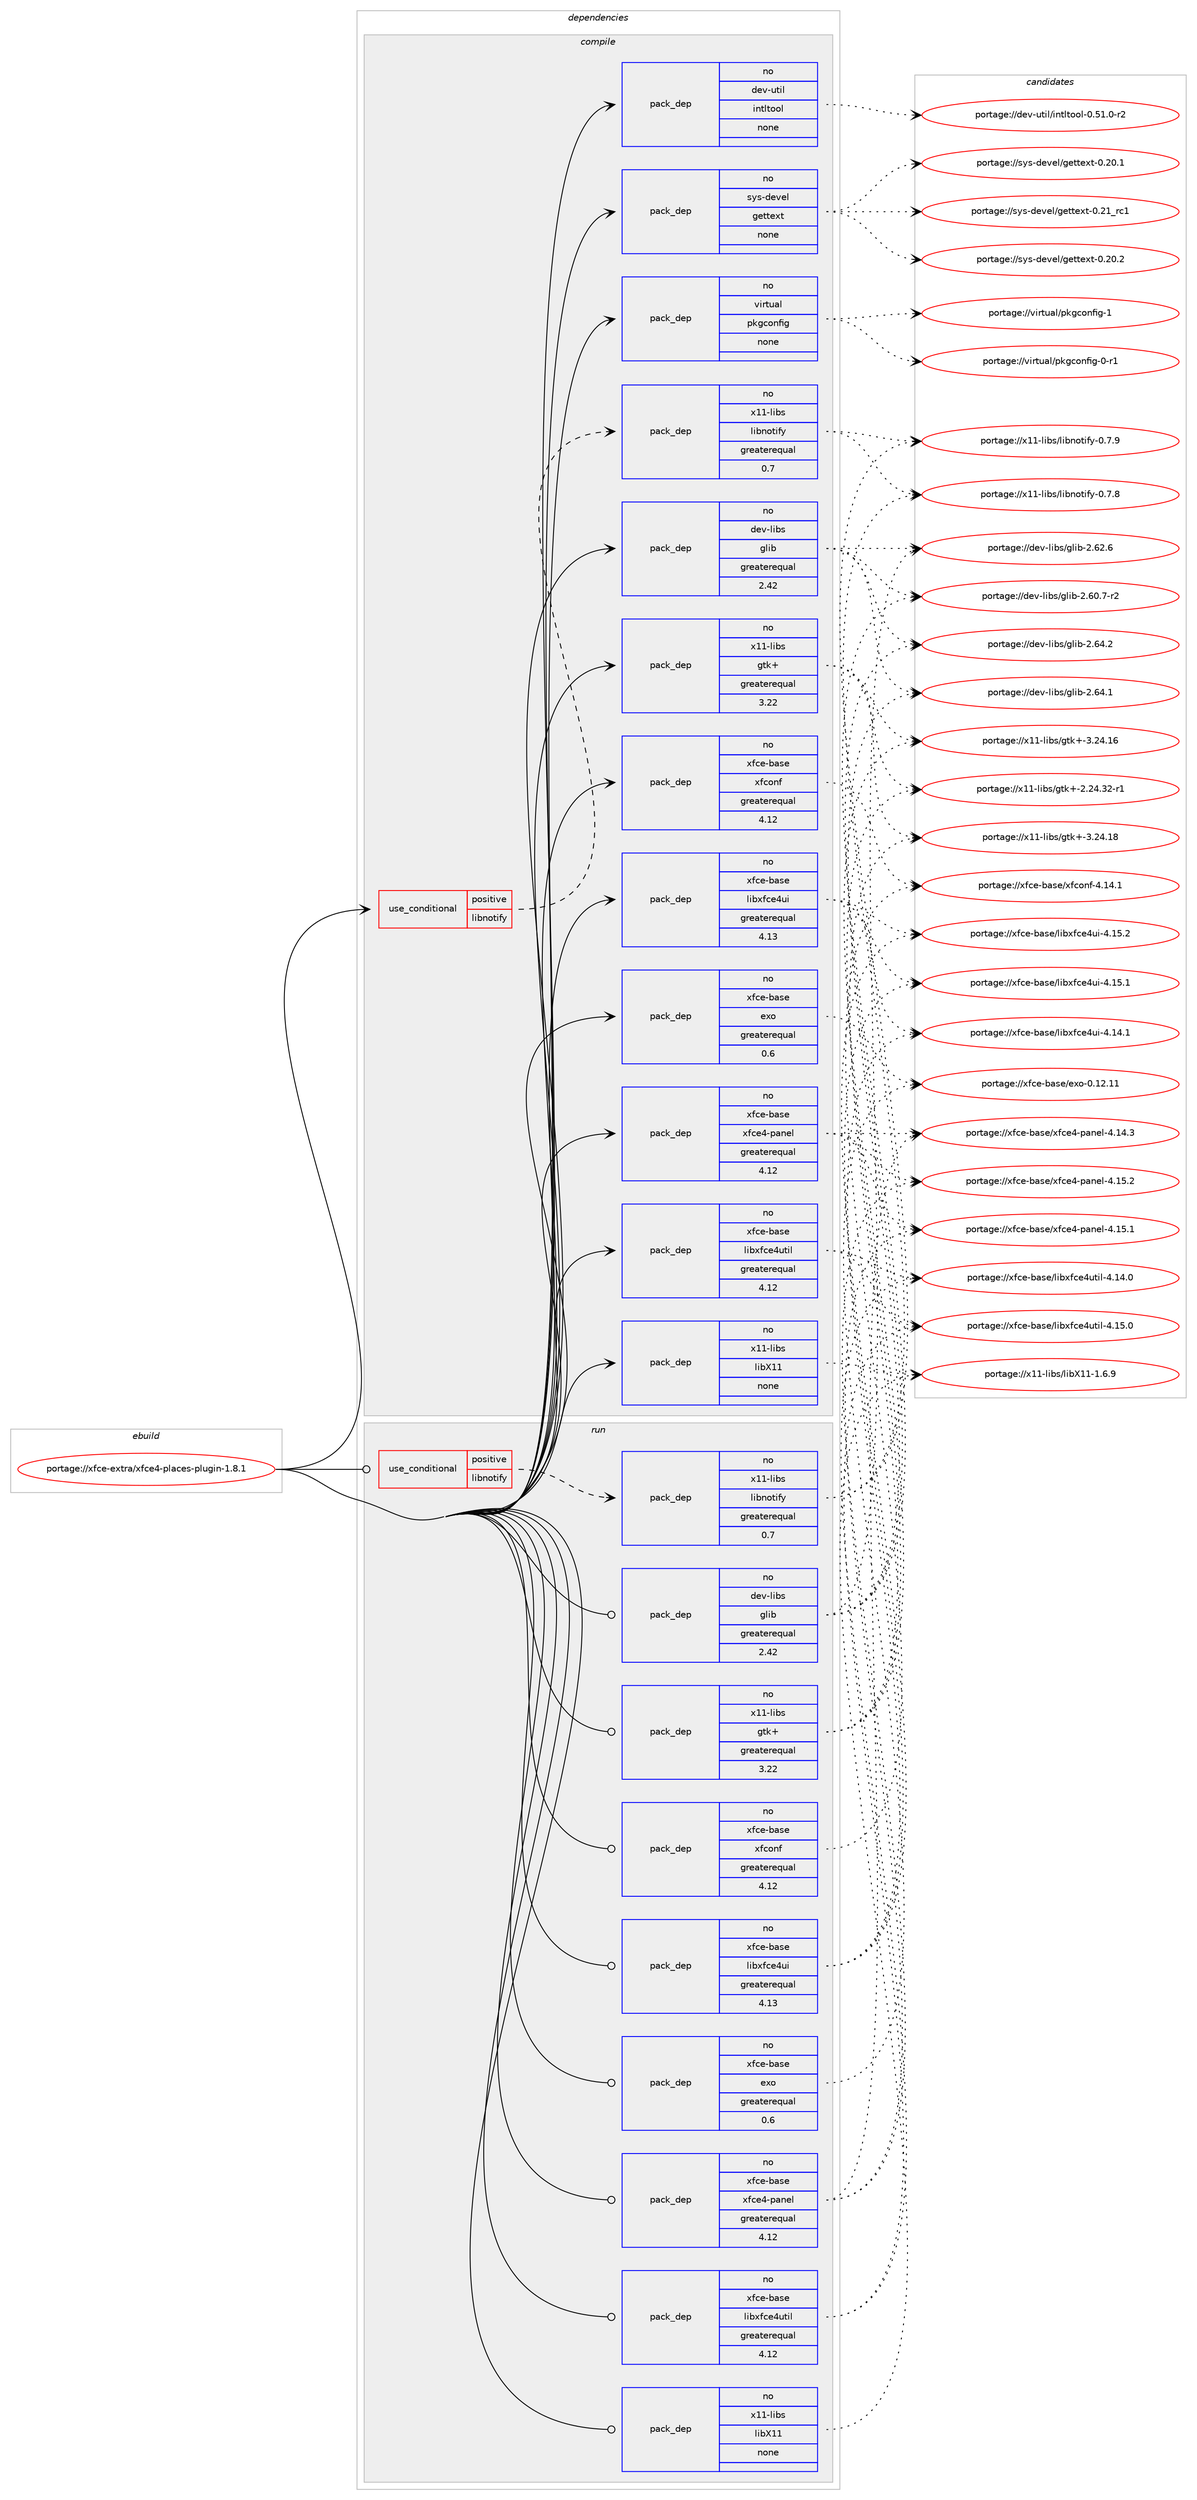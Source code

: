 digraph prolog {

# *************
# Graph options
# *************

newrank=true;
concentrate=true;
compound=true;
graph [rankdir=LR,fontname=Helvetica,fontsize=10,ranksep=1.5];#, ranksep=2.5, nodesep=0.2];
edge  [arrowhead=vee];
node  [fontname=Helvetica,fontsize=10];

# **********
# The ebuild
# **********

subgraph cluster_leftcol {
color=gray;
rank=same;
label=<<i>ebuild</i>>;
id [label="portage://xfce-extra/xfce4-places-plugin-1.8.1", color=red, width=4, href="../xfce-extra/xfce4-places-plugin-1.8.1.svg"];
}

# ****************
# The dependencies
# ****************

subgraph cluster_midcol {
color=gray;
label=<<i>dependencies</i>>;
subgraph cluster_compile {
fillcolor="#eeeeee";
style=filled;
label=<<i>compile</i>>;
subgraph cond31 {
dependency251 [label=<<TABLE BORDER="0" CELLBORDER="1" CELLSPACING="0" CELLPADDING="4"><TR><TD ROWSPAN="3" CELLPADDING="10">use_conditional</TD></TR><TR><TD>positive</TD></TR><TR><TD>libnotify</TD></TR></TABLE>>, shape=none, color=red];
subgraph pack221 {
dependency252 [label=<<TABLE BORDER="0" CELLBORDER="1" CELLSPACING="0" CELLPADDING="4" WIDTH="220"><TR><TD ROWSPAN="6" CELLPADDING="30">pack_dep</TD></TR><TR><TD WIDTH="110">no</TD></TR><TR><TD>x11-libs</TD></TR><TR><TD>libnotify</TD></TR><TR><TD>greaterequal</TD></TR><TR><TD>0.7</TD></TR></TABLE>>, shape=none, color=blue];
}
dependency251:e -> dependency252:w [weight=20,style="dashed",arrowhead="vee"];
}
id:e -> dependency251:w [weight=20,style="solid",arrowhead="vee"];
subgraph pack222 {
dependency253 [label=<<TABLE BORDER="0" CELLBORDER="1" CELLSPACING="0" CELLPADDING="4" WIDTH="220"><TR><TD ROWSPAN="6" CELLPADDING="30">pack_dep</TD></TR><TR><TD WIDTH="110">no</TD></TR><TR><TD>dev-libs</TD></TR><TR><TD>glib</TD></TR><TR><TD>greaterequal</TD></TR><TR><TD>2.42</TD></TR></TABLE>>, shape=none, color=blue];
}
id:e -> dependency253:w [weight=20,style="solid",arrowhead="vee"];
subgraph pack223 {
dependency254 [label=<<TABLE BORDER="0" CELLBORDER="1" CELLSPACING="0" CELLPADDING="4" WIDTH="220"><TR><TD ROWSPAN="6" CELLPADDING="30">pack_dep</TD></TR><TR><TD WIDTH="110">no</TD></TR><TR><TD>dev-util</TD></TR><TR><TD>intltool</TD></TR><TR><TD>none</TD></TR><TR><TD></TD></TR></TABLE>>, shape=none, color=blue];
}
id:e -> dependency254:w [weight=20,style="solid",arrowhead="vee"];
subgraph pack224 {
dependency255 [label=<<TABLE BORDER="0" CELLBORDER="1" CELLSPACING="0" CELLPADDING="4" WIDTH="220"><TR><TD ROWSPAN="6" CELLPADDING="30">pack_dep</TD></TR><TR><TD WIDTH="110">no</TD></TR><TR><TD>sys-devel</TD></TR><TR><TD>gettext</TD></TR><TR><TD>none</TD></TR><TR><TD></TD></TR></TABLE>>, shape=none, color=blue];
}
id:e -> dependency255:w [weight=20,style="solid",arrowhead="vee"];
subgraph pack225 {
dependency256 [label=<<TABLE BORDER="0" CELLBORDER="1" CELLSPACING="0" CELLPADDING="4" WIDTH="220"><TR><TD ROWSPAN="6" CELLPADDING="30">pack_dep</TD></TR><TR><TD WIDTH="110">no</TD></TR><TR><TD>virtual</TD></TR><TR><TD>pkgconfig</TD></TR><TR><TD>none</TD></TR><TR><TD></TD></TR></TABLE>>, shape=none, color=blue];
}
id:e -> dependency256:w [weight=20,style="solid",arrowhead="vee"];
subgraph pack226 {
dependency257 [label=<<TABLE BORDER="0" CELLBORDER="1" CELLSPACING="0" CELLPADDING="4" WIDTH="220"><TR><TD ROWSPAN="6" CELLPADDING="30">pack_dep</TD></TR><TR><TD WIDTH="110">no</TD></TR><TR><TD>x11-libs</TD></TR><TR><TD>gtk+</TD></TR><TR><TD>greaterequal</TD></TR><TR><TD>3.22</TD></TR></TABLE>>, shape=none, color=blue];
}
id:e -> dependency257:w [weight=20,style="solid",arrowhead="vee"];
subgraph pack227 {
dependency258 [label=<<TABLE BORDER="0" CELLBORDER="1" CELLSPACING="0" CELLPADDING="4" WIDTH="220"><TR><TD ROWSPAN="6" CELLPADDING="30">pack_dep</TD></TR><TR><TD WIDTH="110">no</TD></TR><TR><TD>x11-libs</TD></TR><TR><TD>libX11</TD></TR><TR><TD>none</TD></TR><TR><TD></TD></TR></TABLE>>, shape=none, color=blue];
}
id:e -> dependency258:w [weight=20,style="solid",arrowhead="vee"];
subgraph pack228 {
dependency259 [label=<<TABLE BORDER="0" CELLBORDER="1" CELLSPACING="0" CELLPADDING="4" WIDTH="220"><TR><TD ROWSPAN="6" CELLPADDING="30">pack_dep</TD></TR><TR><TD WIDTH="110">no</TD></TR><TR><TD>xfce-base</TD></TR><TR><TD>exo</TD></TR><TR><TD>greaterequal</TD></TR><TR><TD>0.6</TD></TR></TABLE>>, shape=none, color=blue];
}
id:e -> dependency259:w [weight=20,style="solid",arrowhead="vee"];
subgraph pack229 {
dependency260 [label=<<TABLE BORDER="0" CELLBORDER="1" CELLSPACING="0" CELLPADDING="4" WIDTH="220"><TR><TD ROWSPAN="6" CELLPADDING="30">pack_dep</TD></TR><TR><TD WIDTH="110">no</TD></TR><TR><TD>xfce-base</TD></TR><TR><TD>libxfce4ui</TD></TR><TR><TD>greaterequal</TD></TR><TR><TD>4.13</TD></TR></TABLE>>, shape=none, color=blue];
}
id:e -> dependency260:w [weight=20,style="solid",arrowhead="vee"];
subgraph pack230 {
dependency261 [label=<<TABLE BORDER="0" CELLBORDER="1" CELLSPACING="0" CELLPADDING="4" WIDTH="220"><TR><TD ROWSPAN="6" CELLPADDING="30">pack_dep</TD></TR><TR><TD WIDTH="110">no</TD></TR><TR><TD>xfce-base</TD></TR><TR><TD>libxfce4util</TD></TR><TR><TD>greaterequal</TD></TR><TR><TD>4.12</TD></TR></TABLE>>, shape=none, color=blue];
}
id:e -> dependency261:w [weight=20,style="solid",arrowhead="vee"];
subgraph pack231 {
dependency262 [label=<<TABLE BORDER="0" CELLBORDER="1" CELLSPACING="0" CELLPADDING="4" WIDTH="220"><TR><TD ROWSPAN="6" CELLPADDING="30">pack_dep</TD></TR><TR><TD WIDTH="110">no</TD></TR><TR><TD>xfce-base</TD></TR><TR><TD>xfce4-panel</TD></TR><TR><TD>greaterequal</TD></TR><TR><TD>4.12</TD></TR></TABLE>>, shape=none, color=blue];
}
id:e -> dependency262:w [weight=20,style="solid",arrowhead="vee"];
subgraph pack232 {
dependency263 [label=<<TABLE BORDER="0" CELLBORDER="1" CELLSPACING="0" CELLPADDING="4" WIDTH="220"><TR><TD ROWSPAN="6" CELLPADDING="30">pack_dep</TD></TR><TR><TD WIDTH="110">no</TD></TR><TR><TD>xfce-base</TD></TR><TR><TD>xfconf</TD></TR><TR><TD>greaterequal</TD></TR><TR><TD>4.12</TD></TR></TABLE>>, shape=none, color=blue];
}
id:e -> dependency263:w [weight=20,style="solid",arrowhead="vee"];
}
subgraph cluster_compileandrun {
fillcolor="#eeeeee";
style=filled;
label=<<i>compile and run</i>>;
}
subgraph cluster_run {
fillcolor="#eeeeee";
style=filled;
label=<<i>run</i>>;
subgraph cond32 {
dependency264 [label=<<TABLE BORDER="0" CELLBORDER="1" CELLSPACING="0" CELLPADDING="4"><TR><TD ROWSPAN="3" CELLPADDING="10">use_conditional</TD></TR><TR><TD>positive</TD></TR><TR><TD>libnotify</TD></TR></TABLE>>, shape=none, color=red];
subgraph pack233 {
dependency265 [label=<<TABLE BORDER="0" CELLBORDER="1" CELLSPACING="0" CELLPADDING="4" WIDTH="220"><TR><TD ROWSPAN="6" CELLPADDING="30">pack_dep</TD></TR><TR><TD WIDTH="110">no</TD></TR><TR><TD>x11-libs</TD></TR><TR><TD>libnotify</TD></TR><TR><TD>greaterequal</TD></TR><TR><TD>0.7</TD></TR></TABLE>>, shape=none, color=blue];
}
dependency264:e -> dependency265:w [weight=20,style="dashed",arrowhead="vee"];
}
id:e -> dependency264:w [weight=20,style="solid",arrowhead="odot"];
subgraph pack234 {
dependency266 [label=<<TABLE BORDER="0" CELLBORDER="1" CELLSPACING="0" CELLPADDING="4" WIDTH="220"><TR><TD ROWSPAN="6" CELLPADDING="30">pack_dep</TD></TR><TR><TD WIDTH="110">no</TD></TR><TR><TD>dev-libs</TD></TR><TR><TD>glib</TD></TR><TR><TD>greaterequal</TD></TR><TR><TD>2.42</TD></TR></TABLE>>, shape=none, color=blue];
}
id:e -> dependency266:w [weight=20,style="solid",arrowhead="odot"];
subgraph pack235 {
dependency267 [label=<<TABLE BORDER="0" CELLBORDER="1" CELLSPACING="0" CELLPADDING="4" WIDTH="220"><TR><TD ROWSPAN="6" CELLPADDING="30">pack_dep</TD></TR><TR><TD WIDTH="110">no</TD></TR><TR><TD>x11-libs</TD></TR><TR><TD>gtk+</TD></TR><TR><TD>greaterequal</TD></TR><TR><TD>3.22</TD></TR></TABLE>>, shape=none, color=blue];
}
id:e -> dependency267:w [weight=20,style="solid",arrowhead="odot"];
subgraph pack236 {
dependency268 [label=<<TABLE BORDER="0" CELLBORDER="1" CELLSPACING="0" CELLPADDING="4" WIDTH="220"><TR><TD ROWSPAN="6" CELLPADDING="30">pack_dep</TD></TR><TR><TD WIDTH="110">no</TD></TR><TR><TD>x11-libs</TD></TR><TR><TD>libX11</TD></TR><TR><TD>none</TD></TR><TR><TD></TD></TR></TABLE>>, shape=none, color=blue];
}
id:e -> dependency268:w [weight=20,style="solid",arrowhead="odot"];
subgraph pack237 {
dependency269 [label=<<TABLE BORDER="0" CELLBORDER="1" CELLSPACING="0" CELLPADDING="4" WIDTH="220"><TR><TD ROWSPAN="6" CELLPADDING="30">pack_dep</TD></TR><TR><TD WIDTH="110">no</TD></TR><TR><TD>xfce-base</TD></TR><TR><TD>exo</TD></TR><TR><TD>greaterequal</TD></TR><TR><TD>0.6</TD></TR></TABLE>>, shape=none, color=blue];
}
id:e -> dependency269:w [weight=20,style="solid",arrowhead="odot"];
subgraph pack238 {
dependency270 [label=<<TABLE BORDER="0" CELLBORDER="1" CELLSPACING="0" CELLPADDING="4" WIDTH="220"><TR><TD ROWSPAN="6" CELLPADDING="30">pack_dep</TD></TR><TR><TD WIDTH="110">no</TD></TR><TR><TD>xfce-base</TD></TR><TR><TD>libxfce4ui</TD></TR><TR><TD>greaterequal</TD></TR><TR><TD>4.13</TD></TR></TABLE>>, shape=none, color=blue];
}
id:e -> dependency270:w [weight=20,style="solid",arrowhead="odot"];
subgraph pack239 {
dependency271 [label=<<TABLE BORDER="0" CELLBORDER="1" CELLSPACING="0" CELLPADDING="4" WIDTH="220"><TR><TD ROWSPAN="6" CELLPADDING="30">pack_dep</TD></TR><TR><TD WIDTH="110">no</TD></TR><TR><TD>xfce-base</TD></TR><TR><TD>libxfce4util</TD></TR><TR><TD>greaterequal</TD></TR><TR><TD>4.12</TD></TR></TABLE>>, shape=none, color=blue];
}
id:e -> dependency271:w [weight=20,style="solid",arrowhead="odot"];
subgraph pack240 {
dependency272 [label=<<TABLE BORDER="0" CELLBORDER="1" CELLSPACING="0" CELLPADDING="4" WIDTH="220"><TR><TD ROWSPAN="6" CELLPADDING="30">pack_dep</TD></TR><TR><TD WIDTH="110">no</TD></TR><TR><TD>xfce-base</TD></TR><TR><TD>xfce4-panel</TD></TR><TR><TD>greaterequal</TD></TR><TR><TD>4.12</TD></TR></TABLE>>, shape=none, color=blue];
}
id:e -> dependency272:w [weight=20,style="solid",arrowhead="odot"];
subgraph pack241 {
dependency273 [label=<<TABLE BORDER="0" CELLBORDER="1" CELLSPACING="0" CELLPADDING="4" WIDTH="220"><TR><TD ROWSPAN="6" CELLPADDING="30">pack_dep</TD></TR><TR><TD WIDTH="110">no</TD></TR><TR><TD>xfce-base</TD></TR><TR><TD>xfconf</TD></TR><TR><TD>greaterequal</TD></TR><TR><TD>4.12</TD></TR></TABLE>>, shape=none, color=blue];
}
id:e -> dependency273:w [weight=20,style="solid",arrowhead="odot"];
}
}

# **************
# The candidates
# **************

subgraph cluster_choices {
rank=same;
color=gray;
label=<<i>candidates</i>>;

subgraph choice221 {
color=black;
nodesep=1;
choice120494945108105981154710810598110111116105102121454846554657 [label="portage://x11-libs/libnotify-0.7.9", color=red, width=4,href="../x11-libs/libnotify-0.7.9.svg"];
choice120494945108105981154710810598110111116105102121454846554656 [label="portage://x11-libs/libnotify-0.7.8", color=red, width=4,href="../x11-libs/libnotify-0.7.8.svg"];
dependency252:e -> choice120494945108105981154710810598110111116105102121454846554657:w [style=dotted,weight="100"];
dependency252:e -> choice120494945108105981154710810598110111116105102121454846554656:w [style=dotted,weight="100"];
}
subgraph choice222 {
color=black;
nodesep=1;
choice1001011184510810598115471031081059845504654524650 [label="portage://dev-libs/glib-2.64.2", color=red, width=4,href="../dev-libs/glib-2.64.2.svg"];
choice1001011184510810598115471031081059845504654524649 [label="portage://dev-libs/glib-2.64.1", color=red, width=4,href="../dev-libs/glib-2.64.1.svg"];
choice1001011184510810598115471031081059845504654504654 [label="portage://dev-libs/glib-2.62.6", color=red, width=4,href="../dev-libs/glib-2.62.6.svg"];
choice10010111845108105981154710310810598455046544846554511450 [label="portage://dev-libs/glib-2.60.7-r2", color=red, width=4,href="../dev-libs/glib-2.60.7-r2.svg"];
dependency253:e -> choice1001011184510810598115471031081059845504654524650:w [style=dotted,weight="100"];
dependency253:e -> choice1001011184510810598115471031081059845504654524649:w [style=dotted,weight="100"];
dependency253:e -> choice1001011184510810598115471031081059845504654504654:w [style=dotted,weight="100"];
dependency253:e -> choice10010111845108105981154710310810598455046544846554511450:w [style=dotted,weight="100"];
}
subgraph choice223 {
color=black;
nodesep=1;
choice1001011184511711610510847105110116108116111111108454846534946484511450 [label="portage://dev-util/intltool-0.51.0-r2", color=red, width=4,href="../dev-util/intltool-0.51.0-r2.svg"];
dependency254:e -> choice1001011184511711610510847105110116108116111111108454846534946484511450:w [style=dotted,weight="100"];
}
subgraph choice224 {
color=black;
nodesep=1;
choice11512111545100101118101108471031011161161011201164548465049951149949 [label="portage://sys-devel/gettext-0.21_rc1", color=red, width=4,href="../sys-devel/gettext-0.21_rc1.svg"];
choice115121115451001011181011084710310111611610112011645484650484650 [label="portage://sys-devel/gettext-0.20.2", color=red, width=4,href="../sys-devel/gettext-0.20.2.svg"];
choice115121115451001011181011084710310111611610112011645484650484649 [label="portage://sys-devel/gettext-0.20.1", color=red, width=4,href="../sys-devel/gettext-0.20.1.svg"];
dependency255:e -> choice11512111545100101118101108471031011161161011201164548465049951149949:w [style=dotted,weight="100"];
dependency255:e -> choice115121115451001011181011084710310111611610112011645484650484650:w [style=dotted,weight="100"];
dependency255:e -> choice115121115451001011181011084710310111611610112011645484650484649:w [style=dotted,weight="100"];
}
subgraph choice225 {
color=black;
nodesep=1;
choice1181051141161179710847112107103991111101021051034549 [label="portage://virtual/pkgconfig-1", color=red, width=4,href="../virtual/pkgconfig-1.svg"];
choice11810511411611797108471121071039911111010210510345484511449 [label="portage://virtual/pkgconfig-0-r1", color=red, width=4,href="../virtual/pkgconfig-0-r1.svg"];
dependency256:e -> choice1181051141161179710847112107103991111101021051034549:w [style=dotted,weight="100"];
dependency256:e -> choice11810511411611797108471121071039911111010210510345484511449:w [style=dotted,weight="100"];
}
subgraph choice226 {
color=black;
nodesep=1;
choice1204949451081059811547103116107434551465052464956 [label="portage://x11-libs/gtk+-3.24.18", color=red, width=4,href="../x11-libs/gtk+-3.24.18.svg"];
choice1204949451081059811547103116107434551465052464954 [label="portage://x11-libs/gtk+-3.24.16", color=red, width=4,href="../x11-libs/gtk+-3.24.16.svg"];
choice12049494510810598115471031161074345504650524651504511449 [label="portage://x11-libs/gtk+-2.24.32-r1", color=red, width=4,href="../x11-libs/gtk+-2.24.32-r1.svg"];
dependency257:e -> choice1204949451081059811547103116107434551465052464956:w [style=dotted,weight="100"];
dependency257:e -> choice1204949451081059811547103116107434551465052464954:w [style=dotted,weight="100"];
dependency257:e -> choice12049494510810598115471031161074345504650524651504511449:w [style=dotted,weight="100"];
}
subgraph choice227 {
color=black;
nodesep=1;
choice120494945108105981154710810598884949454946544657 [label="portage://x11-libs/libX11-1.6.9", color=red, width=4,href="../x11-libs/libX11-1.6.9.svg"];
dependency258:e -> choice120494945108105981154710810598884949454946544657:w [style=dotted,weight="100"];
}
subgraph choice228 {
color=black;
nodesep=1;
choice12010299101459897115101471011201114548464950464949 [label="portage://xfce-base/exo-0.12.11", color=red, width=4,href="../xfce-base/exo-0.12.11.svg"];
dependency259:e -> choice12010299101459897115101471011201114548464950464949:w [style=dotted,weight="100"];
}
subgraph choice229 {
color=black;
nodesep=1;
choice120102991014598971151014710810598120102991015211710545524649534650 [label="portage://xfce-base/libxfce4ui-4.15.2", color=red, width=4,href="../xfce-base/libxfce4ui-4.15.2.svg"];
choice120102991014598971151014710810598120102991015211710545524649534649 [label="portage://xfce-base/libxfce4ui-4.15.1", color=red, width=4,href="../xfce-base/libxfce4ui-4.15.1.svg"];
choice120102991014598971151014710810598120102991015211710545524649524649 [label="portage://xfce-base/libxfce4ui-4.14.1", color=red, width=4,href="../xfce-base/libxfce4ui-4.14.1.svg"];
dependency260:e -> choice120102991014598971151014710810598120102991015211710545524649534650:w [style=dotted,weight="100"];
dependency260:e -> choice120102991014598971151014710810598120102991015211710545524649534649:w [style=dotted,weight="100"];
dependency260:e -> choice120102991014598971151014710810598120102991015211710545524649524649:w [style=dotted,weight="100"];
}
subgraph choice230 {
color=black;
nodesep=1;
choice120102991014598971151014710810598120102991015211711610510845524649534648 [label="portage://xfce-base/libxfce4util-4.15.0", color=red, width=4,href="../xfce-base/libxfce4util-4.15.0.svg"];
choice120102991014598971151014710810598120102991015211711610510845524649524648 [label="portage://xfce-base/libxfce4util-4.14.0", color=red, width=4,href="../xfce-base/libxfce4util-4.14.0.svg"];
dependency261:e -> choice120102991014598971151014710810598120102991015211711610510845524649534648:w [style=dotted,weight="100"];
dependency261:e -> choice120102991014598971151014710810598120102991015211711610510845524649524648:w [style=dotted,weight="100"];
}
subgraph choice231 {
color=black;
nodesep=1;
choice12010299101459897115101471201029910152451129711010110845524649534650 [label="portage://xfce-base/xfce4-panel-4.15.2", color=red, width=4,href="../xfce-base/xfce4-panel-4.15.2.svg"];
choice12010299101459897115101471201029910152451129711010110845524649534649 [label="portage://xfce-base/xfce4-panel-4.15.1", color=red, width=4,href="../xfce-base/xfce4-panel-4.15.1.svg"];
choice12010299101459897115101471201029910152451129711010110845524649524651 [label="portage://xfce-base/xfce4-panel-4.14.3", color=red, width=4,href="../xfce-base/xfce4-panel-4.14.3.svg"];
dependency262:e -> choice12010299101459897115101471201029910152451129711010110845524649534650:w [style=dotted,weight="100"];
dependency262:e -> choice12010299101459897115101471201029910152451129711010110845524649534649:w [style=dotted,weight="100"];
dependency262:e -> choice12010299101459897115101471201029910152451129711010110845524649524651:w [style=dotted,weight="100"];
}
subgraph choice232 {
color=black;
nodesep=1;
choice12010299101459897115101471201029911111010245524649524649 [label="portage://xfce-base/xfconf-4.14.1", color=red, width=4,href="../xfce-base/xfconf-4.14.1.svg"];
dependency263:e -> choice12010299101459897115101471201029911111010245524649524649:w [style=dotted,weight="100"];
}
subgraph choice233 {
color=black;
nodesep=1;
choice120494945108105981154710810598110111116105102121454846554657 [label="portage://x11-libs/libnotify-0.7.9", color=red, width=4,href="../x11-libs/libnotify-0.7.9.svg"];
choice120494945108105981154710810598110111116105102121454846554656 [label="portage://x11-libs/libnotify-0.7.8", color=red, width=4,href="../x11-libs/libnotify-0.7.8.svg"];
dependency265:e -> choice120494945108105981154710810598110111116105102121454846554657:w [style=dotted,weight="100"];
dependency265:e -> choice120494945108105981154710810598110111116105102121454846554656:w [style=dotted,weight="100"];
}
subgraph choice234 {
color=black;
nodesep=1;
choice1001011184510810598115471031081059845504654524650 [label="portage://dev-libs/glib-2.64.2", color=red, width=4,href="../dev-libs/glib-2.64.2.svg"];
choice1001011184510810598115471031081059845504654524649 [label="portage://dev-libs/glib-2.64.1", color=red, width=4,href="../dev-libs/glib-2.64.1.svg"];
choice1001011184510810598115471031081059845504654504654 [label="portage://dev-libs/glib-2.62.6", color=red, width=4,href="../dev-libs/glib-2.62.6.svg"];
choice10010111845108105981154710310810598455046544846554511450 [label="portage://dev-libs/glib-2.60.7-r2", color=red, width=4,href="../dev-libs/glib-2.60.7-r2.svg"];
dependency266:e -> choice1001011184510810598115471031081059845504654524650:w [style=dotted,weight="100"];
dependency266:e -> choice1001011184510810598115471031081059845504654524649:w [style=dotted,weight="100"];
dependency266:e -> choice1001011184510810598115471031081059845504654504654:w [style=dotted,weight="100"];
dependency266:e -> choice10010111845108105981154710310810598455046544846554511450:w [style=dotted,weight="100"];
}
subgraph choice235 {
color=black;
nodesep=1;
choice1204949451081059811547103116107434551465052464956 [label="portage://x11-libs/gtk+-3.24.18", color=red, width=4,href="../x11-libs/gtk+-3.24.18.svg"];
choice1204949451081059811547103116107434551465052464954 [label="portage://x11-libs/gtk+-3.24.16", color=red, width=4,href="../x11-libs/gtk+-3.24.16.svg"];
choice12049494510810598115471031161074345504650524651504511449 [label="portage://x11-libs/gtk+-2.24.32-r1", color=red, width=4,href="../x11-libs/gtk+-2.24.32-r1.svg"];
dependency267:e -> choice1204949451081059811547103116107434551465052464956:w [style=dotted,weight="100"];
dependency267:e -> choice1204949451081059811547103116107434551465052464954:w [style=dotted,weight="100"];
dependency267:e -> choice12049494510810598115471031161074345504650524651504511449:w [style=dotted,weight="100"];
}
subgraph choice236 {
color=black;
nodesep=1;
choice120494945108105981154710810598884949454946544657 [label="portage://x11-libs/libX11-1.6.9", color=red, width=4,href="../x11-libs/libX11-1.6.9.svg"];
dependency268:e -> choice120494945108105981154710810598884949454946544657:w [style=dotted,weight="100"];
}
subgraph choice237 {
color=black;
nodesep=1;
choice12010299101459897115101471011201114548464950464949 [label="portage://xfce-base/exo-0.12.11", color=red, width=4,href="../xfce-base/exo-0.12.11.svg"];
dependency269:e -> choice12010299101459897115101471011201114548464950464949:w [style=dotted,weight="100"];
}
subgraph choice238 {
color=black;
nodesep=1;
choice120102991014598971151014710810598120102991015211710545524649534650 [label="portage://xfce-base/libxfce4ui-4.15.2", color=red, width=4,href="../xfce-base/libxfce4ui-4.15.2.svg"];
choice120102991014598971151014710810598120102991015211710545524649534649 [label="portage://xfce-base/libxfce4ui-4.15.1", color=red, width=4,href="../xfce-base/libxfce4ui-4.15.1.svg"];
choice120102991014598971151014710810598120102991015211710545524649524649 [label="portage://xfce-base/libxfce4ui-4.14.1", color=red, width=4,href="../xfce-base/libxfce4ui-4.14.1.svg"];
dependency270:e -> choice120102991014598971151014710810598120102991015211710545524649534650:w [style=dotted,weight="100"];
dependency270:e -> choice120102991014598971151014710810598120102991015211710545524649534649:w [style=dotted,weight="100"];
dependency270:e -> choice120102991014598971151014710810598120102991015211710545524649524649:w [style=dotted,weight="100"];
}
subgraph choice239 {
color=black;
nodesep=1;
choice120102991014598971151014710810598120102991015211711610510845524649534648 [label="portage://xfce-base/libxfce4util-4.15.0", color=red, width=4,href="../xfce-base/libxfce4util-4.15.0.svg"];
choice120102991014598971151014710810598120102991015211711610510845524649524648 [label="portage://xfce-base/libxfce4util-4.14.0", color=red, width=4,href="../xfce-base/libxfce4util-4.14.0.svg"];
dependency271:e -> choice120102991014598971151014710810598120102991015211711610510845524649534648:w [style=dotted,weight="100"];
dependency271:e -> choice120102991014598971151014710810598120102991015211711610510845524649524648:w [style=dotted,weight="100"];
}
subgraph choice240 {
color=black;
nodesep=1;
choice12010299101459897115101471201029910152451129711010110845524649534650 [label="portage://xfce-base/xfce4-panel-4.15.2", color=red, width=4,href="../xfce-base/xfce4-panel-4.15.2.svg"];
choice12010299101459897115101471201029910152451129711010110845524649534649 [label="portage://xfce-base/xfce4-panel-4.15.1", color=red, width=4,href="../xfce-base/xfce4-panel-4.15.1.svg"];
choice12010299101459897115101471201029910152451129711010110845524649524651 [label="portage://xfce-base/xfce4-panel-4.14.3", color=red, width=4,href="../xfce-base/xfce4-panel-4.14.3.svg"];
dependency272:e -> choice12010299101459897115101471201029910152451129711010110845524649534650:w [style=dotted,weight="100"];
dependency272:e -> choice12010299101459897115101471201029910152451129711010110845524649534649:w [style=dotted,weight="100"];
dependency272:e -> choice12010299101459897115101471201029910152451129711010110845524649524651:w [style=dotted,weight="100"];
}
subgraph choice241 {
color=black;
nodesep=1;
choice12010299101459897115101471201029911111010245524649524649 [label="portage://xfce-base/xfconf-4.14.1", color=red, width=4,href="../xfce-base/xfconf-4.14.1.svg"];
dependency273:e -> choice12010299101459897115101471201029911111010245524649524649:w [style=dotted,weight="100"];
}
}

}
